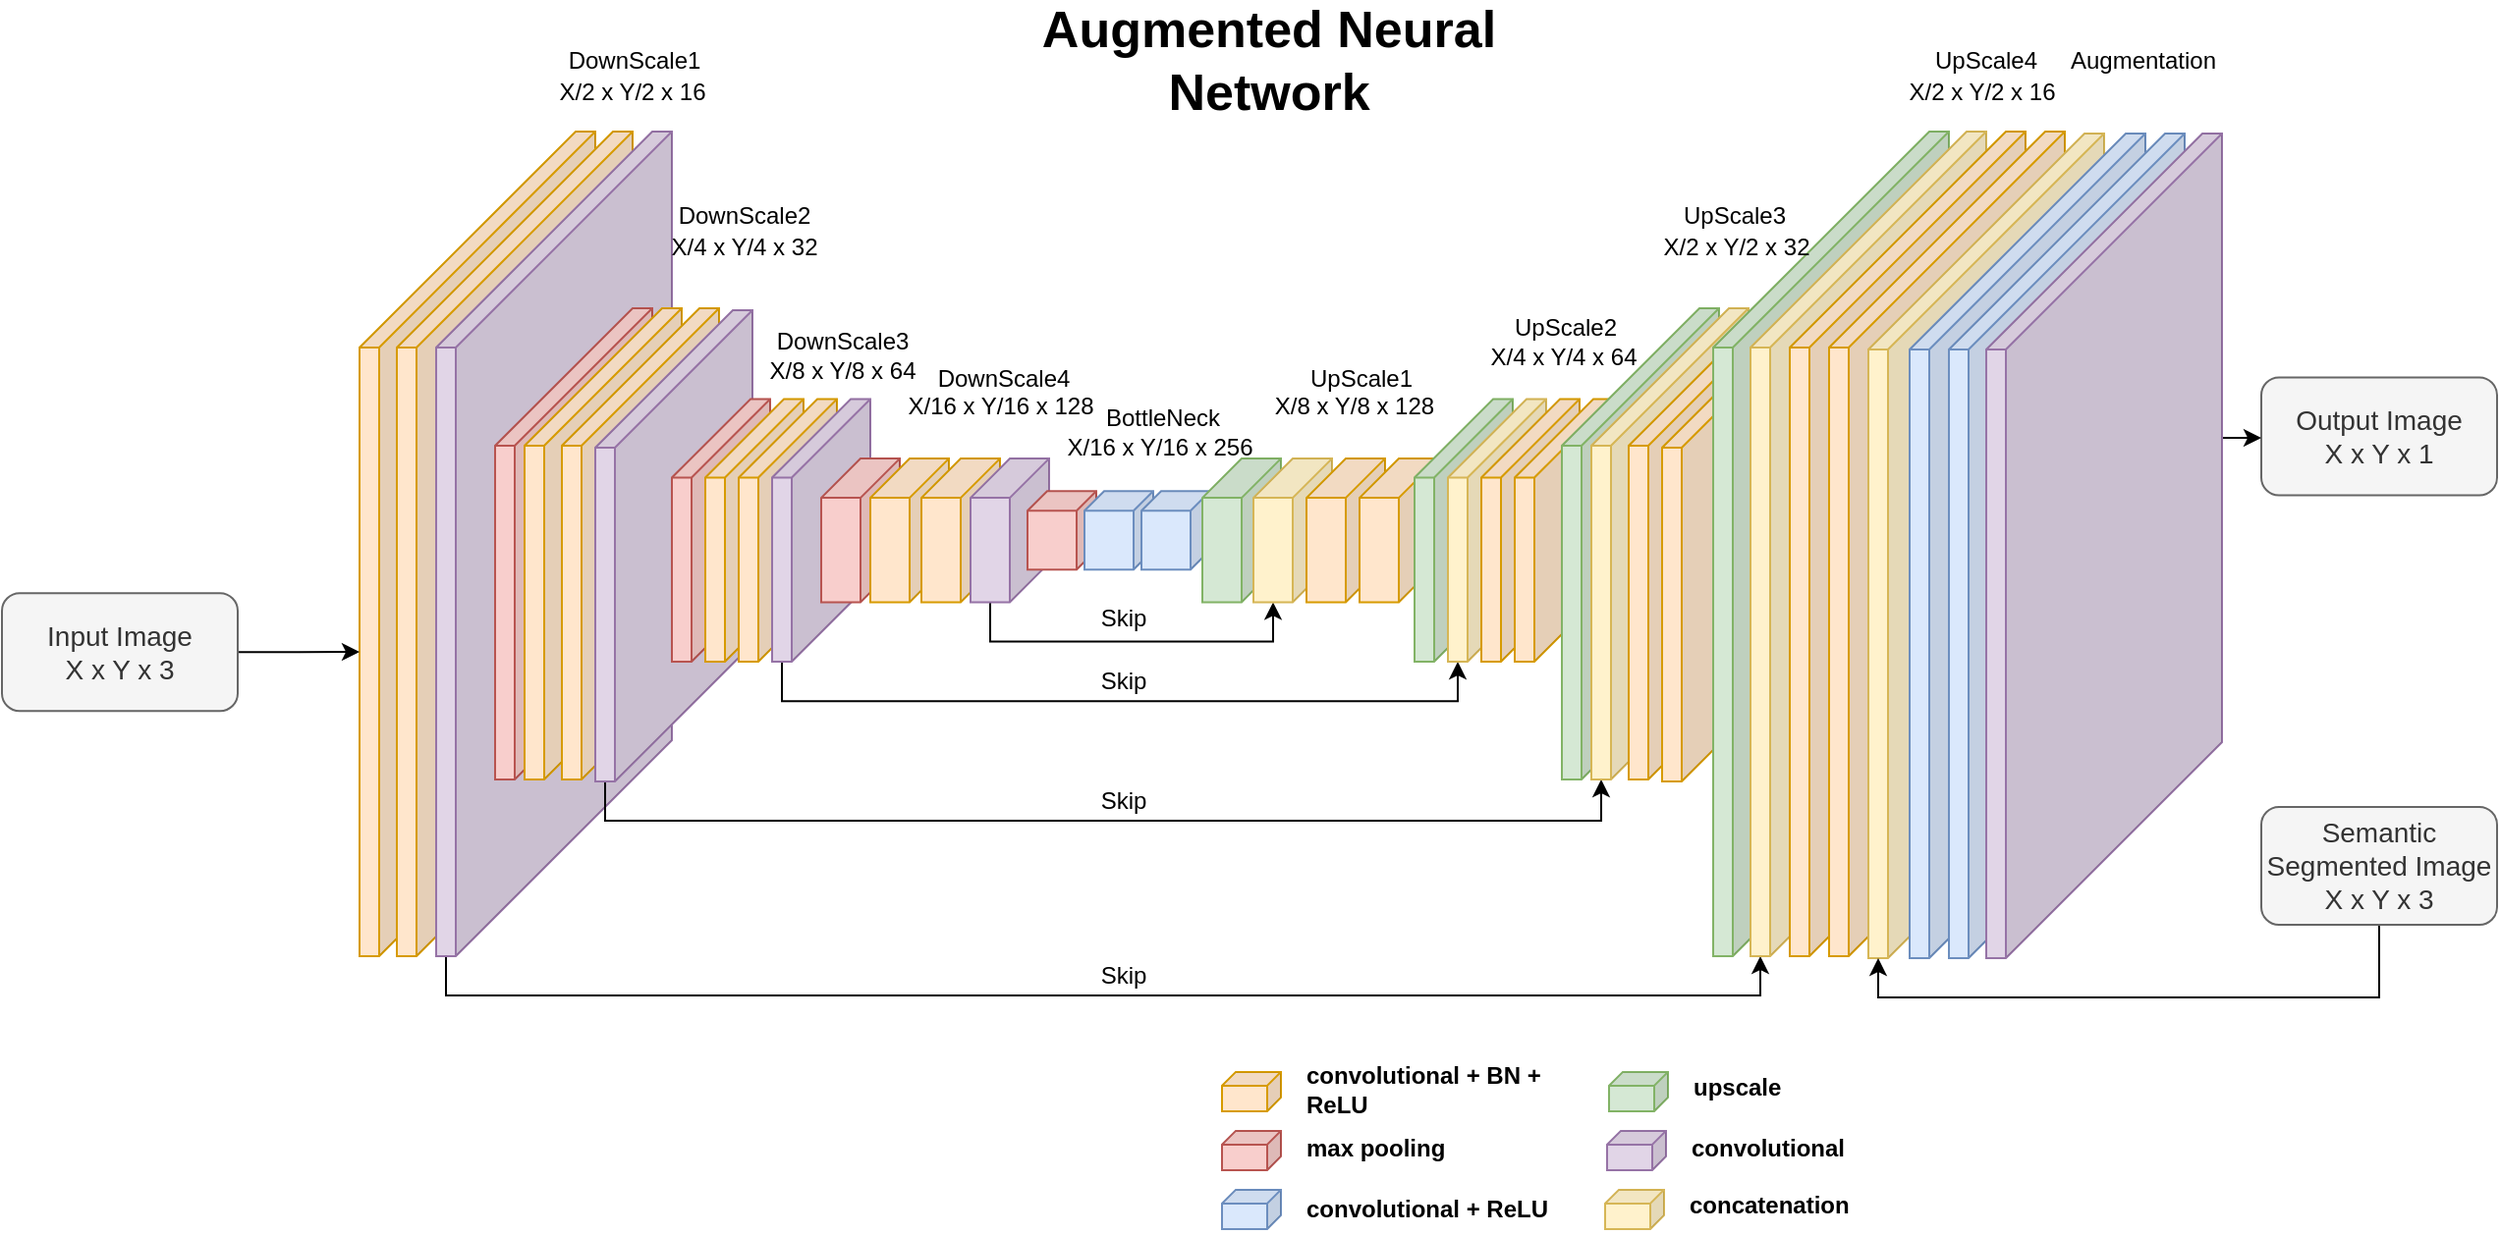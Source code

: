<mxfile version="20.0.1" type="device"><diagram id="QJjx0-fPxzvcmYibJWj1" name="Page-1"><mxGraphModel dx="3410" dy="1315" grid="1" gridSize="10" guides="1" tooltips="1" connect="1" arrows="1" fold="1" page="1" pageScale="1" pageWidth="827" pageHeight="583" math="0" shadow="0"><root><mxCell id="0"/><mxCell id="1" parent="0"/><mxCell id="VSts4E01MEyzgnyhtPo5-9" value="" style="shape=cube;whiteSpace=wrap;html=1;boundedLbl=1;backgroundOutline=1;darkOpacity=0.05;darkOpacity2=0.1;size=110;direction=east;flipH=1;fillColor=#ffe6cc;strokeColor=#d79b00;" parent="1" vertex="1"><mxGeometry x="52" y="96" width="120" height="420" as="geometry"/></mxCell><mxCell id="4f-DMQIj-ya-iA7LCkDa-1" value="" style="shape=cube;whiteSpace=wrap;html=1;boundedLbl=1;backgroundOutline=1;darkOpacity=0.05;darkOpacity2=0.1;size=110;direction=east;flipH=1;fillColor=#ffe6cc;strokeColor=#d79b00;" parent="1" vertex="1"><mxGeometry x="71" y="96" width="120" height="420" as="geometry"/></mxCell><mxCell id="VSts4E01MEyzgnyhtPo5-51" style="edgeStyle=orthogonalEdgeStyle;rounded=0;orthogonalLoop=1;jettySize=auto;html=1;exitX=0;exitY=0;exitDx=115;exitDy=420;exitPerimeter=0;entryX=0;entryY=0;entryDx=115;entryDy=420;entryPerimeter=0;" parent="1" source="4f-DMQIj-ya-iA7LCkDa-2" target="VSts4E01MEyzgnyhtPo5-38" edge="1"><mxGeometry relative="1" as="geometry"/></mxCell><mxCell id="4f-DMQIj-ya-iA7LCkDa-2" value="" style="shape=cube;whiteSpace=wrap;html=1;boundedLbl=1;backgroundOutline=1;darkOpacity=0.05;darkOpacity2=0.1;size=110;direction=east;flipH=1;fillColor=#e1d5e7;strokeColor=#9673a6;" parent="1" vertex="1"><mxGeometry x="91" y="96" width="120" height="420" as="geometry"/></mxCell><mxCell id="4f-DMQIj-ya-iA7LCkDa-3" value="" style="shape=cube;whiteSpace=wrap;html=1;boundedLbl=1;backgroundOutline=1;darkOpacity=0.05;darkOpacity2=0.1;size=70;direction=east;flipH=1;fillColor=#f8cecc;strokeColor=#b85450;" parent="1" vertex="1"><mxGeometry x="121" y="186" width="80" height="240" as="geometry"/></mxCell><mxCell id="4f-DMQIj-ya-iA7LCkDa-4" value="" style="shape=cube;whiteSpace=wrap;html=1;boundedLbl=1;backgroundOutline=1;darkOpacity=0.05;darkOpacity2=0.1;size=70;direction=east;flipH=1;fillColor=#ffe6cc;strokeColor=#d79b00;" parent="1" vertex="1"><mxGeometry x="136" y="186" width="80" height="240" as="geometry"/></mxCell><mxCell id="4f-DMQIj-ya-iA7LCkDa-5" value="" style="shape=cube;whiteSpace=wrap;html=1;boundedLbl=1;backgroundOutline=1;darkOpacity=0.05;darkOpacity2=0.1;size=70;direction=east;flipH=1;fillColor=#ffe6cc;strokeColor=#d79b00;" parent="1" vertex="1"><mxGeometry x="155" y="186" width="80" height="240" as="geometry"/></mxCell><mxCell id="VSts4E01MEyzgnyhtPo5-52" style="edgeStyle=orthogonalEdgeStyle;rounded=0;orthogonalLoop=1;jettySize=auto;html=1;exitX=0;exitY=0;exitDx=75;exitDy=240;exitPerimeter=0;entryX=0;entryY=0;entryDx=75;entryDy=240;entryPerimeter=0;" parent="1" source="VSts4E01MEyzgnyhtPo5-10" target="VSts4E01MEyzgnyhtPo5-30" edge="1"><mxGeometry relative="1" as="geometry"/></mxCell><mxCell id="VSts4E01MEyzgnyhtPo5-10" value="" style="shape=cube;whiteSpace=wrap;html=1;boundedLbl=1;backgroundOutline=1;darkOpacity=0.05;darkOpacity2=0.1;size=70;direction=east;flipH=1;fillColor=#e1d5e7;strokeColor=#9673a6;" parent="1" vertex="1"><mxGeometry x="172" y="187" width="80" height="240" as="geometry"/></mxCell><mxCell id="4f-DMQIj-ya-iA7LCkDa-6" value="" style="shape=cube;whiteSpace=wrap;html=1;boundedLbl=1;backgroundOutline=1;darkOpacity=0.05;darkOpacity2=0.1;size=40;direction=east;flipH=1;fillColor=#f8cecc;strokeColor=#b85450;" parent="1" vertex="1"><mxGeometry x="211" y="232.25" width="50" height="133.75" as="geometry"/></mxCell><mxCell id="4f-DMQIj-ya-iA7LCkDa-7" value="" style="shape=cube;whiteSpace=wrap;html=1;boundedLbl=1;backgroundOutline=1;darkOpacity=0.05;darkOpacity2=0.1;size=40;direction=east;flipH=1;fillColor=#ffe6cc;strokeColor=#d79b00;" parent="1" vertex="1"><mxGeometry x="228" y="232.25" width="50" height="133.75" as="geometry"/></mxCell><mxCell id="4f-DMQIj-ya-iA7LCkDa-8" value="" style="shape=cube;whiteSpace=wrap;html=1;boundedLbl=1;backgroundOutline=1;darkOpacity=0.05;darkOpacity2=0.1;size=40;direction=east;flipH=1;fillColor=#ffe6cc;strokeColor=#d79b00;" parent="1" vertex="1"><mxGeometry x="245" y="232.25" width="50" height="133.75" as="geometry"/></mxCell><mxCell id="VSts4E01MEyzgnyhtPo5-53" style="edgeStyle=orthogonalEdgeStyle;rounded=0;orthogonalLoop=1;jettySize=auto;html=1;exitX=0;exitY=0;exitDx=45;exitDy=133.75;exitPerimeter=0;entryX=0;entryY=0;entryDx=45;entryDy=133.75;entryPerimeter=0;" parent="1" source="VSts4E01MEyzgnyhtPo5-11" target="VSts4E01MEyzgnyhtPo5-19" edge="1"><mxGeometry relative="1" as="geometry"/></mxCell><mxCell id="VSts4E01MEyzgnyhtPo5-11" value="" style="shape=cube;whiteSpace=wrap;html=1;boundedLbl=1;backgroundOutline=1;darkOpacity=0.05;darkOpacity2=0.1;size=40;direction=east;flipH=1;fillColor=#e1d5e7;strokeColor=#9673a6;" parent="1" vertex="1"><mxGeometry x="262" y="232.25" width="50" height="133.75" as="geometry"/></mxCell><mxCell id="4f-DMQIj-ya-iA7LCkDa-10" value="" style="shape=cube;whiteSpace=wrap;html=1;boundedLbl=1;backgroundOutline=1;darkOpacity=0.05;darkOpacity2=0.1;size=20;direction=east;flipH=1;fillColor=#f8cecc;strokeColor=#b85450;" parent="1" vertex="1"><mxGeometry x="287" y="262.56" width="40" height="73.13" as="geometry"/></mxCell><mxCell id="4f-DMQIj-ya-iA7LCkDa-11" value="" style="shape=cube;whiteSpace=wrap;html=1;boundedLbl=1;backgroundOutline=1;darkOpacity=0.05;darkOpacity2=0.1;size=20;direction=east;flipH=1;fillColor=#ffe6cc;strokeColor=#d79b00;" parent="1" vertex="1"><mxGeometry x="312" y="262.56" width="40" height="73.13" as="geometry"/></mxCell><mxCell id="4f-DMQIj-ya-iA7LCkDa-12" value="" style="shape=cube;whiteSpace=wrap;html=1;boundedLbl=1;backgroundOutline=1;darkOpacity=0.05;darkOpacity2=0.1;size=20;direction=east;flipH=1;fillColor=#ffe6cc;strokeColor=#d79b00;" parent="1" vertex="1"><mxGeometry x="338" y="262.56" width="40" height="73.13" as="geometry"/></mxCell><mxCell id="VSts4E01MEyzgnyhtPo5-54" style="edgeStyle=orthogonalEdgeStyle;rounded=0;orthogonalLoop=1;jettySize=auto;html=1;exitX=0;exitY=0;exitDx=30;exitDy=73.13;exitPerimeter=0;entryX=0;entryY=0;entryDx=30;entryDy=73.13;entryPerimeter=0;" parent="1" source="VSts4E01MEyzgnyhtPo5-12" target="VSts4E01MEyzgnyhtPo5-7" edge="1"><mxGeometry relative="1" as="geometry"/></mxCell><mxCell id="VSts4E01MEyzgnyhtPo5-12" value="" style="shape=cube;whiteSpace=wrap;html=1;boundedLbl=1;backgroundOutline=1;darkOpacity=0.05;darkOpacity2=0.1;size=20;direction=east;flipH=1;fillColor=#e1d5e7;strokeColor=#9673a6;" parent="1" vertex="1"><mxGeometry x="363" y="262.56" width="40" height="73.13" as="geometry"/></mxCell><mxCell id="4f-DMQIj-ya-iA7LCkDa-15" value="" style="shape=cube;whiteSpace=wrap;html=1;boundedLbl=1;backgroundOutline=1;darkOpacity=0.05;darkOpacity2=0.1;size=10;direction=east;flipH=1;fillColor=#f8cecc;strokeColor=#b85450;" parent="1" vertex="1"><mxGeometry x="392" y="279.13" width="35" height="40" as="geometry"/></mxCell><mxCell id="4f-DMQIj-ya-iA7LCkDa-23" value="" style="shape=cube;whiteSpace=wrap;html=1;boundedLbl=1;backgroundOutline=1;darkOpacity=0.05;darkOpacity2=0.1;size=7;direction=east;flipH=1;fillColor=#ffe6cc;strokeColor=#d79b00;" parent="1" vertex="1"><mxGeometry x="491" y="574.94" width="30" height="20" as="geometry"/></mxCell><mxCell id="4f-DMQIj-ya-iA7LCkDa-24" value="" style="shape=cube;whiteSpace=wrap;html=1;boundedLbl=1;backgroundOutline=1;darkOpacity=0.05;darkOpacity2=0.1;size=7;direction=east;flipH=1;fillColor=#f8cecc;strokeColor=#b85450;" parent="1" vertex="1"><mxGeometry x="491" y="604.94" width="30" height="20" as="geometry"/></mxCell><mxCell id="4f-DMQIj-ya-iA7LCkDa-26" value="" style="shape=cube;whiteSpace=wrap;html=1;boundedLbl=1;backgroundOutline=1;darkOpacity=0.05;darkOpacity2=0.1;size=7;direction=east;flipH=1;fillColor=#dae8fc;strokeColor=#6c8ebf;" parent="1" vertex="1"><mxGeometry x="491" y="634.94" width="30" height="20" as="geometry"/></mxCell><mxCell id="4f-DMQIj-ya-iA7LCkDa-28" value="" style="shape=cube;whiteSpace=wrap;html=1;boundedLbl=1;backgroundOutline=1;darkOpacity=0.05;darkOpacity2=0.1;size=7;direction=east;flipH=1;fillColor=#d5e8d4;strokeColor=#82b366;" parent="1" vertex="1"><mxGeometry x="688" y="574.94" width="30" height="20" as="geometry"/></mxCell><mxCell id="4f-DMQIj-ya-iA7LCkDa-29" value="DownScale1" style="text;html=1;strokeColor=none;fillColor=none;align=center;verticalAlign=middle;whiteSpace=wrap;rounded=0;" parent="1" vertex="1"><mxGeometry x="172" y="45" width="40" height="30" as="geometry"/></mxCell><mxCell id="4f-DMQIj-ya-iA7LCkDa-31" value="DownScale2" style="text;html=1;strokeColor=none;fillColor=none;align=center;verticalAlign=middle;whiteSpace=wrap;rounded=0;" parent="1" vertex="1"><mxGeometry x="228" y="124" width="40" height="30" as="geometry"/></mxCell><mxCell id="4f-DMQIj-ya-iA7LCkDa-32" value="&lt;div&gt;DownScale3&lt;/div&gt;" style="text;html=1;strokeColor=none;fillColor=none;align=center;verticalAlign=middle;whiteSpace=wrap;rounded=0;" parent="1" vertex="1"><mxGeometry x="278" y="188.13" width="40" height="30" as="geometry"/></mxCell><mxCell id="4f-DMQIj-ya-iA7LCkDa-33" value="DownScale4" style="text;html=1;strokeColor=none;fillColor=none;align=center;verticalAlign=middle;whiteSpace=wrap;rounded=0;" parent="1" vertex="1"><mxGeometry x="360" y="207.13" width="40" height="30" as="geometry"/></mxCell><mxCell id="4f-DMQIj-ya-iA7LCkDa-50" value="convolutional + BN + ReLU" style="text;html=1;strokeColor=none;fillColor=none;align=left;verticalAlign=middle;whiteSpace=wrap;rounded=0;fontStyle=1" parent="1" vertex="1"><mxGeometry x="532" y="572" width="138" height="23.88" as="geometry"/></mxCell><mxCell id="4f-DMQIj-ya-iA7LCkDa-51" value="max pooling" style="text;html=1;strokeColor=none;fillColor=none;align=left;verticalAlign=middle;whiteSpace=wrap;rounded=0;fontStyle=1" parent="1" vertex="1"><mxGeometry x="532" y="602" width="138" height="23.88" as="geometry"/></mxCell><mxCell id="4f-DMQIj-ya-iA7LCkDa-52" value="convolutional + ReLU" style="text;html=1;strokeColor=none;fillColor=none;align=left;verticalAlign=middle;whiteSpace=wrap;rounded=0;fontStyle=1" parent="1" vertex="1"><mxGeometry x="532" y="633.06" width="138" height="23.88" as="geometry"/></mxCell><mxCell id="VSts4E01MEyzgnyhtPo5-3" value="" style="shape=cube;whiteSpace=wrap;html=1;boundedLbl=1;backgroundOutline=1;darkOpacity=0.05;darkOpacity2=0.1;size=10;direction=east;flipH=1;fillColor=#dae8fc;strokeColor=#6c8ebf;" parent="1" vertex="1"><mxGeometry x="421" y="279.13" width="35" height="40" as="geometry"/></mxCell><mxCell id="VSts4E01MEyzgnyhtPo5-4" value="" style="shape=cube;whiteSpace=wrap;html=1;boundedLbl=1;backgroundOutline=1;darkOpacity=0.05;darkOpacity2=0.1;size=10;direction=east;flipH=1;fillColor=#dae8fc;strokeColor=#6c8ebf;" parent="1" vertex="1"><mxGeometry x="450" y="279.13" width="35" height="40" as="geometry"/></mxCell><mxCell id="VSts4E01MEyzgnyhtPo5-5" value="BottleNeck" style="text;html=1;strokeColor=none;fillColor=none;align=center;verticalAlign=middle;whiteSpace=wrap;rounded=0;" parent="1" vertex="1"><mxGeometry x="441" y="227.13" width="40" height="30" as="geometry"/></mxCell><mxCell id="VSts4E01MEyzgnyhtPo5-6" value="" style="shape=cube;whiteSpace=wrap;html=1;boundedLbl=1;backgroundOutline=1;darkOpacity=0.05;darkOpacity2=0.1;size=20;direction=east;flipH=1;fillColor=#d5e8d4;strokeColor=#82b366;flipV=0;" parent="1" vertex="1"><mxGeometry x="481" y="262.56" width="40" height="73.13" as="geometry"/></mxCell><mxCell id="VSts4E01MEyzgnyhtPo5-7" value="" style="shape=cube;whiteSpace=wrap;html=1;boundedLbl=1;backgroundOutline=1;darkOpacity=0.05;darkOpacity2=0.1;size=20;direction=east;flipH=1;fillColor=#fff2cc;strokeColor=#d6b656;" parent="1" vertex="1"><mxGeometry x="507" y="262.56" width="40" height="73.13" as="geometry"/></mxCell><mxCell id="VSts4E01MEyzgnyhtPo5-8" value="" style="shape=cube;whiteSpace=wrap;html=1;boundedLbl=1;backgroundOutline=1;darkOpacity=0.05;darkOpacity2=0.1;size=20;direction=east;flipH=1;fillColor=#ffe6cc;strokeColor=#d79b00;" parent="1" vertex="1"><mxGeometry x="534" y="262.56" width="40" height="73.13" as="geometry"/></mxCell><mxCell id="VSts4E01MEyzgnyhtPo5-13" value="" style="shape=cube;whiteSpace=wrap;html=1;boundedLbl=1;backgroundOutline=1;darkOpacity=0.05;darkOpacity2=0.1;size=7;direction=east;flipH=1;fillColor=#e1d5e7;strokeColor=#9673a6;" parent="1" vertex="1"><mxGeometry x="687" y="604.94" width="30" height="20" as="geometry"/></mxCell><mxCell id="VSts4E01MEyzgnyhtPo5-15" value="" style="shape=cube;whiteSpace=wrap;html=1;boundedLbl=1;backgroundOutline=1;darkOpacity=0.05;darkOpacity2=0.1;size=20;direction=east;flipH=1;fillColor=#ffe6cc;strokeColor=#d79b00;" parent="1" vertex="1"><mxGeometry x="561" y="262.56" width="40" height="73.13" as="geometry"/></mxCell><mxCell id="VSts4E01MEyzgnyhtPo5-16" value="" style="shape=cube;whiteSpace=wrap;html=1;boundedLbl=1;backgroundOutline=1;darkOpacity=0.05;darkOpacity2=0.1;size=7;direction=east;flipH=1;fillColor=#fff2cc;strokeColor=#d6b656;" parent="1" vertex="1"><mxGeometry x="686" y="634.94" width="30" height="20" as="geometry"/></mxCell><mxCell id="VSts4E01MEyzgnyhtPo5-18" value="" style="shape=cube;whiteSpace=wrap;html=1;boundedLbl=1;backgroundOutline=1;darkOpacity=0.05;darkOpacity2=0.1;size=40;direction=east;flipH=1;fillColor=#d5e8d4;strokeColor=#82b366;" parent="1" vertex="1"><mxGeometry x="589" y="232.25" width="50" height="133.75" as="geometry"/></mxCell><mxCell id="VSts4E01MEyzgnyhtPo5-19" value="" style="shape=cube;whiteSpace=wrap;html=1;boundedLbl=1;backgroundOutline=1;darkOpacity=0.05;darkOpacity2=0.1;size=40;direction=east;flipH=1;fillColor=#fff2cc;strokeColor=#d6b656;" parent="1" vertex="1"><mxGeometry x="606" y="232.25" width="50" height="133.75" as="geometry"/></mxCell><mxCell id="VSts4E01MEyzgnyhtPo5-20" value="" style="shape=cube;whiteSpace=wrap;html=1;boundedLbl=1;backgroundOutline=1;darkOpacity=0.05;darkOpacity2=0.1;size=40;direction=east;flipH=1;fillColor=#ffe6cc;strokeColor=#d79b00;" parent="1" vertex="1"><mxGeometry x="623" y="232.25" width="50" height="133.75" as="geometry"/></mxCell><mxCell id="VSts4E01MEyzgnyhtPo5-21" value="" style="shape=cube;whiteSpace=wrap;html=1;boundedLbl=1;backgroundOutline=1;darkOpacity=0.05;darkOpacity2=0.1;size=40;direction=east;flipH=1;fillColor=#ffe6cc;strokeColor=#d79b00;" parent="1" vertex="1"><mxGeometry x="640" y="232.25" width="50" height="133.75" as="geometry"/></mxCell><mxCell id="VSts4E01MEyzgnyhtPo5-23" value="upscale" style="text;html=1;strokeColor=none;fillColor=none;align=left;verticalAlign=middle;whiteSpace=wrap;rounded=0;fontStyle=1" parent="1" vertex="1"><mxGeometry x="729" y="571.06" width="138" height="23.88" as="geometry"/></mxCell><mxCell id="VSts4E01MEyzgnyhtPo5-24" value="convolutional" style="text;html=1;strokeColor=none;fillColor=none;align=left;verticalAlign=middle;whiteSpace=wrap;rounded=0;fontStyle=1" parent="1" vertex="1"><mxGeometry x="728" y="602.06" width="138" height="23.88" as="geometry"/></mxCell><mxCell id="VSts4E01MEyzgnyhtPo5-25" value="concatenation" style="text;html=1;strokeColor=none;fillColor=none;align=left;verticalAlign=middle;whiteSpace=wrap;rounded=0;fontStyle=1" parent="1" vertex="1"><mxGeometry x="727" y="631.06" width="138" height="23.88" as="geometry"/></mxCell><mxCell id="VSts4E01MEyzgnyhtPo5-28" value="&lt;div&gt;UpScale1&lt;/div&gt;" style="text;html=1;strokeColor=none;fillColor=none;align=center;verticalAlign=middle;whiteSpace=wrap;rounded=0;" parent="1" vertex="1"><mxGeometry x="542" y="207.13" width="40" height="30" as="geometry"/></mxCell><mxCell id="VSts4E01MEyzgnyhtPo5-29" value="" style="shape=cube;whiteSpace=wrap;html=1;boundedLbl=1;backgroundOutline=1;darkOpacity=0.05;darkOpacity2=0.1;size=70;direction=east;flipH=1;fillColor=#d5e8d4;strokeColor=#82b366;" parent="1" vertex="1"><mxGeometry x="664" y="186" width="80" height="240" as="geometry"/></mxCell><mxCell id="VSts4E01MEyzgnyhtPo5-30" value="" style="shape=cube;whiteSpace=wrap;html=1;boundedLbl=1;backgroundOutline=1;darkOpacity=0.05;darkOpacity2=0.1;size=70;direction=east;flipH=1;fillColor=#fff2cc;strokeColor=#d6b656;" parent="1" vertex="1"><mxGeometry x="679" y="186" width="80" height="240" as="geometry"/></mxCell><mxCell id="VSts4E01MEyzgnyhtPo5-31" value="" style="shape=cube;whiteSpace=wrap;html=1;boundedLbl=1;backgroundOutline=1;darkOpacity=0.05;darkOpacity2=0.1;size=70;direction=east;flipH=1;fillColor=#ffe6cc;strokeColor=#d79b00;" parent="1" vertex="1"><mxGeometry x="698" y="186" width="80" height="240" as="geometry"/></mxCell><mxCell id="VSts4E01MEyzgnyhtPo5-32" value="" style="shape=cube;whiteSpace=wrap;html=1;boundedLbl=1;backgroundOutline=1;darkOpacity=0.05;darkOpacity2=0.1;size=70;direction=east;flipH=1;fillColor=#ffe6cc;strokeColor=#d79b00;" parent="1" vertex="1"><mxGeometry x="715" y="187" width="80" height="240" as="geometry"/></mxCell><mxCell id="VSts4E01MEyzgnyhtPo5-37" value="" style="shape=cube;whiteSpace=wrap;html=1;boundedLbl=1;backgroundOutline=1;darkOpacity=0.05;darkOpacity2=0.1;size=110;direction=east;flipH=1;fillColor=#d5e8d4;strokeColor=#82b366;" parent="1" vertex="1"><mxGeometry x="741" y="96" width="120" height="420" as="geometry"/></mxCell><mxCell id="VSts4E01MEyzgnyhtPo5-38" value="" style="shape=cube;whiteSpace=wrap;html=1;boundedLbl=1;backgroundOutline=1;darkOpacity=0.05;darkOpacity2=0.1;size=110;direction=east;flipH=1;fillColor=#fff2cc;strokeColor=#d6b656;" parent="1" vertex="1"><mxGeometry x="760" y="96" width="120" height="420" as="geometry"/></mxCell><mxCell id="VSts4E01MEyzgnyhtPo5-39" value="" style="shape=cube;whiteSpace=wrap;html=1;boundedLbl=1;backgroundOutline=1;darkOpacity=0.05;darkOpacity2=0.1;size=110;direction=east;flipH=1;fillColor=#ffe6cc;strokeColor=#d79b00;" parent="1" vertex="1"><mxGeometry x="780" y="96" width="120" height="420" as="geometry"/></mxCell><mxCell id="VSts4E01MEyzgnyhtPo5-40" value="" style="shape=cube;whiteSpace=wrap;html=1;boundedLbl=1;backgroundOutline=1;darkOpacity=0.05;darkOpacity2=0.1;size=110;direction=east;flipH=1;fillColor=#ffe6cc;strokeColor=#d79b00;" parent="1" vertex="1"><mxGeometry x="800" y="96" width="120" height="420" as="geometry"/></mxCell><mxCell id="VSts4E01MEyzgnyhtPo5-41" value="&lt;div&gt;UpScale2&lt;/div&gt;" style="text;html=1;strokeColor=none;fillColor=none;align=center;verticalAlign=middle;whiteSpace=wrap;rounded=0;" parent="1" vertex="1"><mxGeometry x="646" y="181.13" width="40" height="30" as="geometry"/></mxCell><mxCell id="VSts4E01MEyzgnyhtPo5-44" value="&lt;div&gt;UpScale3&lt;/div&gt;" style="text;html=1;strokeColor=none;fillColor=none;align=center;verticalAlign=middle;whiteSpace=wrap;rounded=0;" parent="1" vertex="1"><mxGeometry x="732" y="124" width="40" height="30" as="geometry"/></mxCell><mxCell id="VSts4E01MEyzgnyhtPo5-46" value="&lt;div&gt;UpScale4&lt;/div&gt;" style="text;html=1;strokeColor=none;fillColor=none;align=center;verticalAlign=middle;whiteSpace=wrap;rounded=0;" parent="1" vertex="1"><mxGeometry x="860" y="45" width="40" height="30" as="geometry"/></mxCell><mxCell id="VSts4E01MEyzgnyhtPo5-47" value="" style="shape=cube;whiteSpace=wrap;html=1;boundedLbl=1;backgroundOutline=1;darkOpacity=0.05;darkOpacity2=0.1;size=110;direction=east;flipH=1;fillColor=#fff2cc;strokeColor=#d6b656;" parent="1" vertex="1"><mxGeometry x="820" y="97" width="120" height="420" as="geometry"/></mxCell><mxCell id="VSts4E01MEyzgnyhtPo5-55" value="Skip" style="text;html=1;strokeColor=none;fillColor=none;align=center;verticalAlign=middle;whiteSpace=wrap;rounded=0;" parent="1" vertex="1"><mxGeometry x="421" y="329.13" width="40" height="30" as="geometry"/></mxCell><mxCell id="VSts4E01MEyzgnyhtPo5-56" value="Skip" style="text;html=1;strokeColor=none;fillColor=none;align=center;verticalAlign=middle;whiteSpace=wrap;rounded=0;" parent="1" vertex="1"><mxGeometry x="421" y="361.13" width="40" height="30" as="geometry"/></mxCell><mxCell id="VSts4E01MEyzgnyhtPo5-57" value="Skip" style="text;html=1;strokeColor=none;fillColor=none;align=center;verticalAlign=middle;whiteSpace=wrap;rounded=0;" parent="1" vertex="1"><mxGeometry x="421" y="422.13" width="40" height="30" as="geometry"/></mxCell><mxCell id="VSts4E01MEyzgnyhtPo5-58" value="Skip" style="text;html=1;strokeColor=none;fillColor=none;align=center;verticalAlign=middle;whiteSpace=wrap;rounded=0;" parent="1" vertex="1"><mxGeometry x="421" y="511.13" width="40" height="30" as="geometry"/></mxCell><mxCell id="VSts4E01MEyzgnyhtPo5-59" value="X/2 x Y/2 x 16" style="text;html=1;strokeColor=none;fillColor=none;align=center;verticalAlign=middle;whiteSpace=wrap;rounded=0;" parent="1" vertex="1"><mxGeometry x="142" y="61" width="98" height="30" as="geometry"/></mxCell><mxCell id="VSts4E01MEyzgnyhtPo5-60" value="X/4 x Y/4 x 32" style="text;html=1;strokeColor=none;fillColor=none;align=center;verticalAlign=middle;whiteSpace=wrap;rounded=0;" parent="1" vertex="1"><mxGeometry x="206" y="140" width="84" height="30" as="geometry"/></mxCell><mxCell id="VSts4E01MEyzgnyhtPo5-61" value="X/8 x Y/8 x 64" style="text;html=1;strokeColor=none;fillColor=none;align=center;verticalAlign=middle;whiteSpace=wrap;rounded=0;" parent="1" vertex="1"><mxGeometry x="256" y="203.25" width="84" height="30" as="geometry"/></mxCell><mxCell id="VSts4E01MEyzgnyhtPo5-62" value="X/16 x Y/16 x 128" style="text;html=1;strokeColor=none;fillColor=none;align=center;verticalAlign=middle;whiteSpace=wrap;rounded=0;" parent="1" vertex="1"><mxGeometry x="329" y="221.25" width="99" height="30" as="geometry"/></mxCell><mxCell id="VSts4E01MEyzgnyhtPo5-64" value="X/16 x Y/16 x 256" style="text;html=1;strokeColor=none;fillColor=none;align=center;verticalAlign=middle;whiteSpace=wrap;rounded=0;" parent="1" vertex="1"><mxGeometry x="410" y="242.25" width="99" height="30" as="geometry"/></mxCell><mxCell id="VSts4E01MEyzgnyhtPo5-65" value="X/8 x Y/8 x 128" style="text;html=1;strokeColor=none;fillColor=none;align=center;verticalAlign=middle;whiteSpace=wrap;rounded=0;" parent="1" vertex="1"><mxGeometry x="509" y="221.25" width="99" height="30" as="geometry"/></mxCell><mxCell id="VSts4E01MEyzgnyhtPo5-66" value="X/4 x Y/4 x 64" style="text;html=1;strokeColor=none;fillColor=none;align=center;verticalAlign=middle;whiteSpace=wrap;rounded=0;" parent="1" vertex="1"><mxGeometry x="623" y="196.25" width="84" height="30" as="geometry"/></mxCell><mxCell id="VSts4E01MEyzgnyhtPo5-67" value="X/2 x Y/2 x 32" style="text;html=1;strokeColor=none;fillColor=none;align=center;verticalAlign=middle;whiteSpace=wrap;rounded=0;" parent="1" vertex="1"><mxGeometry x="711" y="140" width="84" height="30" as="geometry"/></mxCell><mxCell id="VSts4E01MEyzgnyhtPo5-68" value="X/2 x Y/2 x 16" style="text;html=1;strokeColor=none;fillColor=none;align=center;verticalAlign=middle;whiteSpace=wrap;rounded=0;" parent="1" vertex="1"><mxGeometry x="836" y="61" width="84" height="30" as="geometry"/></mxCell><mxCell id="VSts4E01MEyzgnyhtPo5-75" style="edgeStyle=orthogonalEdgeStyle;rounded=0;orthogonalLoop=1;jettySize=auto;html=1;exitX=1;exitY=0.5;exitDx=0;exitDy=0;entryX=0;entryY=0;entryDx=120;entryDy=265;entryPerimeter=0;fontSize=14;" parent="1" source="VSts4E01MEyzgnyhtPo5-74" target="VSts4E01MEyzgnyhtPo5-9" edge="1"><mxGeometry relative="1" as="geometry"/></mxCell><mxCell id="VSts4E01MEyzgnyhtPo5-74" value="&lt;font style=&quot;font-size: 14px&quot;&gt;Input Image&lt;br&gt;X x Y x 3&lt;/font&gt;" style="rounded=1;whiteSpace=wrap;html=1;fillColor=#f5f5f5;fontColor=#333333;strokeColor=#666666;" parent="1" vertex="1"><mxGeometry x="-130" y="331.13" width="120" height="60" as="geometry"/></mxCell><mxCell id="VSts4E01MEyzgnyhtPo5-76" value="&lt;font style=&quot;font-size: 14px&quot;&gt;Output Image&lt;br&gt;X x Y x 1&lt;br&gt;&lt;/font&gt;" style="rounded=1;whiteSpace=wrap;html=1;fillColor=#f5f5f5;fontColor=#333333;strokeColor=#666666;" parent="1" vertex="1"><mxGeometry x="1020" y="221.25" width="120" height="60" as="geometry"/></mxCell><mxCell id="VSts4E01MEyzgnyhtPo5-78" value="&lt;font style=&quot;font-size: 26px&quot;&gt;&lt;b&gt;Augmented Neural Network&lt;/b&gt;&lt;/font&gt;" style="text;html=1;strokeColor=none;fillColor=none;align=center;verticalAlign=middle;whiteSpace=wrap;rounded=0;fontSize=14;" parent="1" vertex="1"><mxGeometry x="393" y="45" width="244" height="30" as="geometry"/></mxCell><mxCell id="VSts4E01MEyzgnyhtPo5-80" style="edgeStyle=orthogonalEdgeStyle;rounded=0;orthogonalLoop=1;jettySize=auto;html=1;exitX=0;exitY=0;exitDx=0;exitDy=155;exitPerimeter=0;entryX=0;entryY=0.5;entryDx=0;entryDy=0;fontSize=26;startArrow=none;startFill=0;endArrow=classic;endFill=1;" parent="1" source="VSts4E01MEyzgnyhtPo5-79" target="VSts4E01MEyzgnyhtPo5-76" edge="1"><mxGeometry relative="1" as="geometry"/></mxCell><mxCell id="VSts4E01MEyzgnyhtPo5-82" style="edgeStyle=orthogonalEdgeStyle;rounded=0;orthogonalLoop=1;jettySize=auto;html=1;exitX=0;exitY=0.5;exitDx=0;exitDy=0;entryX=0;entryY=0;entryDx=115;entryDy=420;entryPerimeter=0;fontSize=26;startArrow=none;startFill=0;endArrow=classic;endFill=1;" parent="1" source="VSts4E01MEyzgnyhtPo5-81" target="VSts4E01MEyzgnyhtPo5-47" edge="1"><mxGeometry relative="1" as="geometry"><Array as="points"><mxPoint x="1080" y="470"/><mxPoint x="1080" y="537"/><mxPoint x="825" y="537"/></Array></mxGeometry></mxCell><mxCell id="VSts4E01MEyzgnyhtPo5-81" value="&lt;font style=&quot;font-size: 14px&quot;&gt;Semantic Segmented Image&lt;br&gt;X x Y x 3&lt;/font&gt;" style="rounded=1;whiteSpace=wrap;html=1;fillColor=#f5f5f5;fontColor=#333333;strokeColor=#666666;" parent="1" vertex="1"><mxGeometry x="1020" y="440" width="120" height="60" as="geometry"/></mxCell><mxCell id="2GMnRMbNg4vmlveDgChj-1" value="" style="shape=cube;whiteSpace=wrap;html=1;boundedLbl=1;backgroundOutline=1;darkOpacity=0.05;darkOpacity2=0.1;size=110;direction=east;flipH=1;fillColor=#dae8fc;strokeColor=#6c8ebf;" vertex="1" parent="1"><mxGeometry x="841" y="97" width="120" height="420" as="geometry"/></mxCell><mxCell id="2GMnRMbNg4vmlveDgChj-2" value="" style="shape=cube;whiteSpace=wrap;html=1;boundedLbl=1;backgroundOutline=1;darkOpacity=0.05;darkOpacity2=0.1;size=110;direction=east;flipH=1;fillColor=#dae8fc;strokeColor=#6c8ebf;" vertex="1" parent="1"><mxGeometry x="861" y="97" width="120" height="420" as="geometry"/></mxCell><mxCell id="VSts4E01MEyzgnyhtPo5-79" value="" style="shape=cube;whiteSpace=wrap;html=1;boundedLbl=1;backgroundOutline=1;darkOpacity=0.05;darkOpacity2=0.1;size=110;direction=east;flipH=1;fillColor=#e1d5e7;strokeColor=#9673a6;" parent="1" vertex="1"><mxGeometry x="880" y="97" width="120" height="420" as="geometry"/></mxCell><mxCell id="2GMnRMbNg4vmlveDgChj-3" value="Augmentation" style="text;html=1;strokeColor=none;fillColor=none;align=center;verticalAlign=middle;whiteSpace=wrap;rounded=0;" vertex="1" parent="1"><mxGeometry x="940" y="45" width="40" height="30" as="geometry"/></mxCell></root></mxGraphModel></diagram></mxfile>